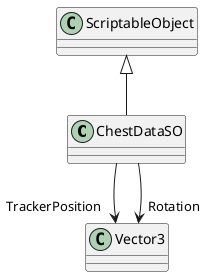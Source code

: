 @startuml
class ChestDataSO {
}
ScriptableObject <|-- ChestDataSO
ChestDataSO --> "TrackerPosition" Vector3
ChestDataSO --> "Rotation" Vector3
@enduml
